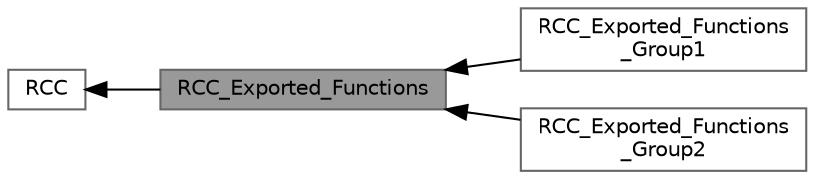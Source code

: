digraph "RCC_Exported_Functions"
{
 // LATEX_PDF_SIZE
  bgcolor="transparent";
  edge [fontname=Helvetica,fontsize=10,labelfontname=Helvetica,labelfontsize=10];
  node [fontname=Helvetica,fontsize=10,shape=box,height=0.2,width=0.4];
  rankdir=LR;
  Node2 [id="Node000002",label="RCC",height=0.2,width=0.4,color="grey40", fillcolor="white", style="filled",URL="$group__RCC.html",tooltip="RCC HAL module driver."];
  Node1 [id="Node000001",label="RCC_Exported_Functions",height=0.2,width=0.4,color="gray40", fillcolor="grey60", style="filled", fontcolor="black",tooltip=" "];
  Node3 [id="Node000003",label="RCC_Exported_Functions\l_Group1",height=0.2,width=0.4,color="grey40", fillcolor="white", style="filled",URL="$group__RCC__Exported__Functions__Group1.html",tooltip=" "];
  Node4 [id="Node000004",label="RCC_Exported_Functions\l_Group2",height=0.2,width=0.4,color="grey40", fillcolor="white", style="filled",URL="$group__RCC__Exported__Functions__Group2.html",tooltip=" "];
  Node2->Node1 [shape=plaintext, dir="back", style="solid"];
  Node1->Node3 [shape=plaintext, dir="back", style="solid"];
  Node1->Node4 [shape=plaintext, dir="back", style="solid"];
}
